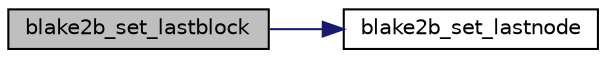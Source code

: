 digraph "blake2b_set_lastblock"
{
 // LATEX_PDF_SIZE
  edge [fontname="Helvetica",fontsize="10",labelfontname="Helvetica",labelfontsize="10"];
  node [fontname="Helvetica",fontsize="10",shape=record];
  rankdir="LR";
  Node270 [label="blake2b_set_lastblock",height=0.2,width=0.4,color="black", fillcolor="grey75", style="filled", fontcolor="black",tooltip=" "];
  Node270 -> Node271 [color="midnightblue",fontsize="10",style="solid",fontname="Helvetica"];
  Node271 [label="blake2b_set_lastnode",height=0.2,width=0.4,color="black", fillcolor="white", style="filled",URL="$blake2b_8c.html#a32ba77762f4bbc20bd05491e14bf7dc3",tooltip=" "];
}
